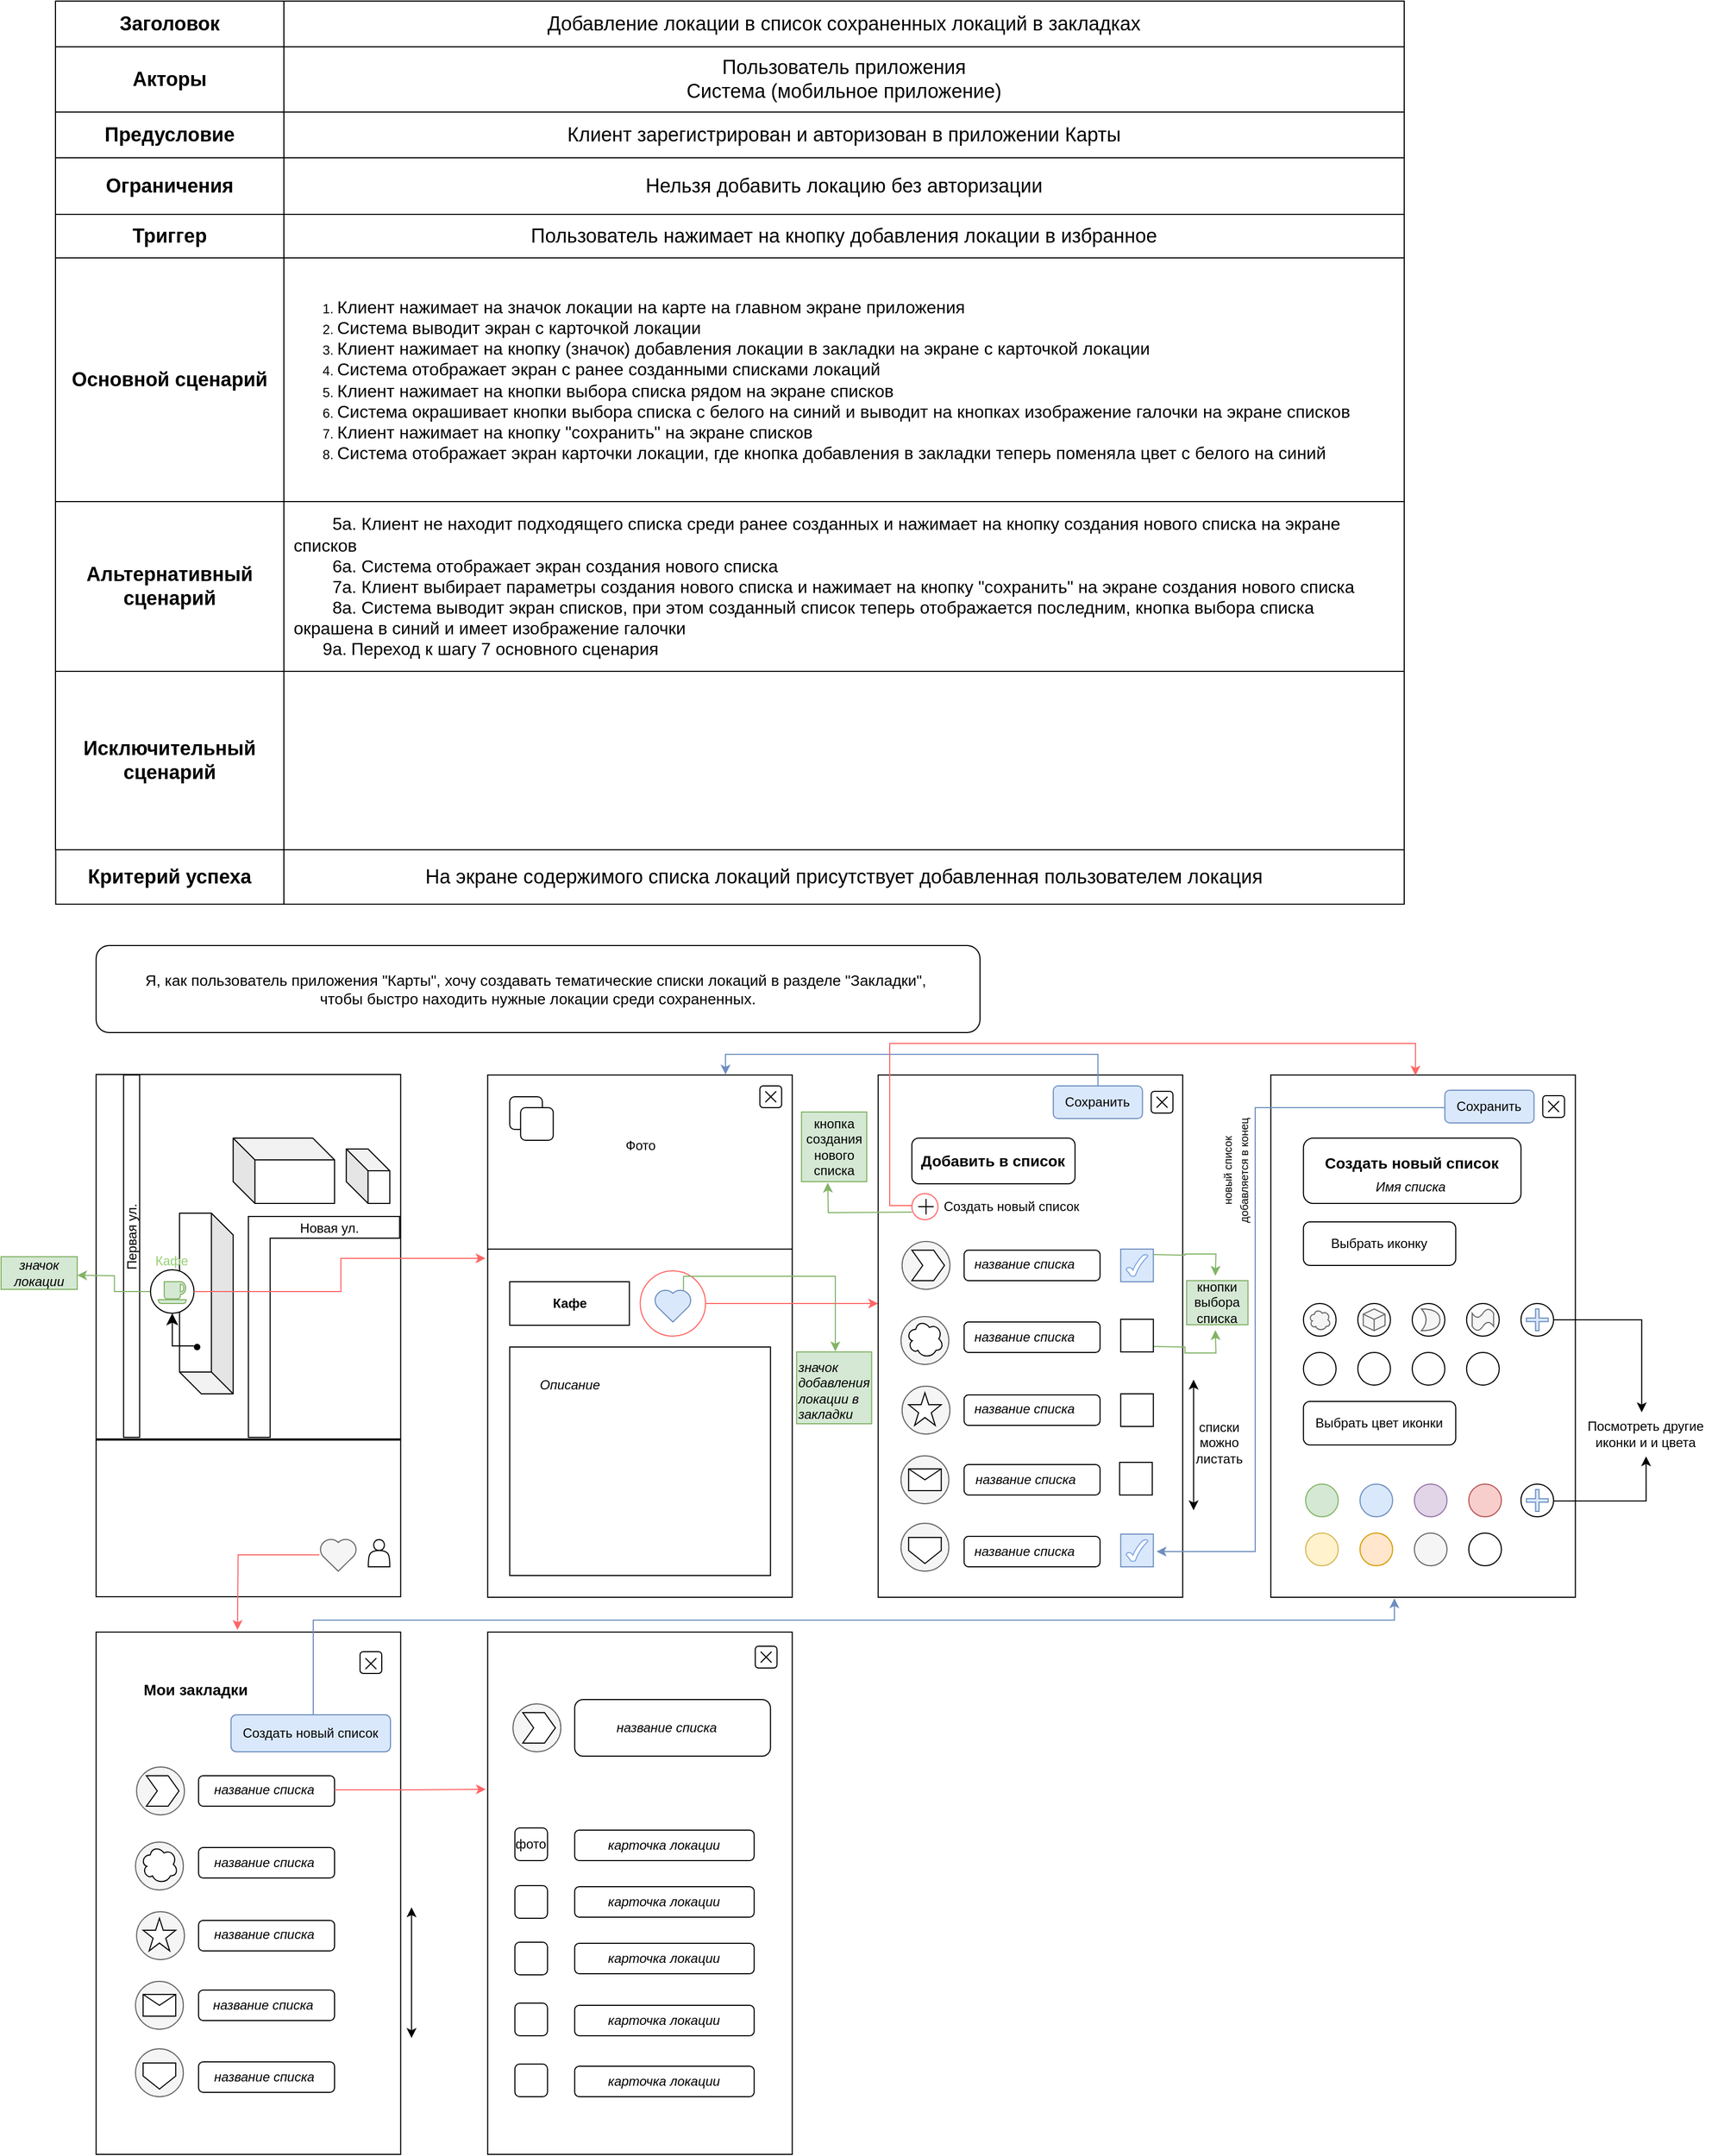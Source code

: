 <mxfile version="24.8.0">
  <diagram id="iSdH8Bf3Pxa846-qju2B" name="Шаблон">
    <mxGraphModel grid="1" page="1" gridSize="10" guides="1" tooltips="1" connect="1" arrows="1" fold="1" pageScale="1" pageWidth="1169" pageHeight="827" math="0" shadow="0">
      <root>
        <mxCell id="0" />
        <mxCell id="1" parent="0" />
        <mxCell id="5DFN9uElky3kn-lGwo1o-1" value="" style="shape=table;startSize=0;container=1;collapsible=0;childLayout=tableLayout;" vertex="1" parent="1">
          <mxGeometry x="40" y="20" width="1240" height="780" as="geometry" />
        </mxCell>
        <mxCell id="5DFN9uElky3kn-lGwo1o-6" value="" style="shape=tableRow;horizontal=0;startSize=0;swimlaneHead=0;swimlaneBody=0;strokeColor=inherit;top=0;left=0;bottom=0;right=0;collapsible=0;dropTarget=0;fillColor=none;points=[[0,0.5],[1,0.5]];portConstraint=eastwest;" vertex="1" parent="5DFN9uElky3kn-lGwo1o-1">
          <mxGeometry width="1240" height="42" as="geometry" />
        </mxCell>
        <mxCell id="5DFN9uElky3kn-lGwo1o-7" value="&lt;font style=&quot;font-size: 18px;&quot;&gt;&lt;b&gt;Заголовок&lt;/b&gt;&lt;/font&gt;" style="shape=partialRectangle;html=1;whiteSpace=wrap;connectable=0;strokeColor=inherit;overflow=hidden;fillColor=none;top=0;left=0;bottom=0;right=0;pointerEvents=1;" vertex="1" parent="5DFN9uElky3kn-lGwo1o-6">
          <mxGeometry width="210" height="42" as="geometry">
            <mxRectangle width="210" height="42" as="alternateBounds" />
          </mxGeometry>
        </mxCell>
        <mxCell id="5DFN9uElky3kn-lGwo1o-9" value="&lt;font style=&quot;font-size: 18px;&quot;&gt;Добавление локации в список сохраненных локаций в закладках&lt;/font&gt;" style="shape=partialRectangle;html=1;whiteSpace=wrap;connectable=0;strokeColor=inherit;overflow=hidden;fillColor=none;top=0;left=0;bottom=0;right=0;pointerEvents=1;spacingLeft=7;spacingRight=7;" vertex="1" parent="5DFN9uElky3kn-lGwo1o-6">
          <mxGeometry x="210" width="1030" height="42" as="geometry">
            <mxRectangle width="1030" height="42" as="alternateBounds" />
          </mxGeometry>
        </mxCell>
        <mxCell id="5DFN9uElky3kn-lGwo1o-10" value="" style="shape=tableRow;horizontal=0;startSize=0;swimlaneHead=0;swimlaneBody=0;strokeColor=inherit;top=0;left=0;bottom=0;right=0;collapsible=0;dropTarget=0;fillColor=none;points=[[0,0.5],[1,0.5]];portConstraint=eastwest;" vertex="1" parent="5DFN9uElky3kn-lGwo1o-1">
          <mxGeometry y="42" width="1240" height="60" as="geometry" />
        </mxCell>
        <mxCell id="5DFN9uElky3kn-lGwo1o-11" value="&lt;b&gt;&lt;font style=&quot;font-size: 18px;&quot;&gt;Акторы&lt;/font&gt;&lt;/b&gt;" style="shape=partialRectangle;html=1;whiteSpace=wrap;connectable=0;strokeColor=inherit;overflow=hidden;fillColor=none;top=0;left=0;bottom=0;right=0;pointerEvents=1;" vertex="1" parent="5DFN9uElky3kn-lGwo1o-10">
          <mxGeometry width="210" height="60" as="geometry">
            <mxRectangle width="210" height="60" as="alternateBounds" />
          </mxGeometry>
        </mxCell>
        <mxCell id="5DFN9uElky3kn-lGwo1o-13" value="&lt;font style=&quot;font-size: 18px;&quot;&gt;Пользователь приложения&lt;/font&gt;&lt;div&gt;&lt;font style=&quot;font-size: 18px;&quot;&gt;Система (мобильное приложение)&lt;/font&gt;&lt;/div&gt;" style="shape=partialRectangle;html=1;whiteSpace=wrap;connectable=0;strokeColor=inherit;overflow=hidden;fillColor=none;top=0;left=0;bottom=0;right=0;pointerEvents=1;spacingLeft=7;spacingRight=7;" vertex="1" parent="5DFN9uElky3kn-lGwo1o-10">
          <mxGeometry x="210" width="1030" height="60" as="geometry">
            <mxRectangle width="1030" height="60" as="alternateBounds" />
          </mxGeometry>
        </mxCell>
        <mxCell id="5DFN9uElky3kn-lGwo1o-14" value="" style="shape=tableRow;horizontal=0;startSize=0;swimlaneHead=0;swimlaneBody=0;strokeColor=inherit;top=0;left=0;bottom=0;right=0;collapsible=0;dropTarget=0;fillColor=none;points=[[0,0.5],[1,0.5]];portConstraint=eastwest;" vertex="1" parent="5DFN9uElky3kn-lGwo1o-1">
          <mxGeometry y="102" width="1240" height="42" as="geometry" />
        </mxCell>
        <mxCell id="5DFN9uElky3kn-lGwo1o-15" value="&lt;b&gt;&lt;font style=&quot;font-size: 18px;&quot;&gt;Предусловие&lt;/font&gt;&lt;/b&gt;" style="shape=partialRectangle;html=1;whiteSpace=wrap;connectable=0;strokeColor=inherit;overflow=hidden;fillColor=none;top=0;left=0;bottom=0;right=0;pointerEvents=1;" vertex="1" parent="5DFN9uElky3kn-lGwo1o-14">
          <mxGeometry width="210" height="42" as="geometry">
            <mxRectangle width="210" height="42" as="alternateBounds" />
          </mxGeometry>
        </mxCell>
        <mxCell id="5DFN9uElky3kn-lGwo1o-17" value="&lt;font style=&quot;font-size: 18px;&quot;&gt;Клиент зарегистрирован и авторизован в приложении Карты&lt;/font&gt;" style="shape=partialRectangle;html=1;whiteSpace=wrap;connectable=0;strokeColor=inherit;overflow=hidden;fillColor=none;top=0;left=0;bottom=0;right=0;pointerEvents=1;spacingLeft=7;spacingRight=7;" vertex="1" parent="5DFN9uElky3kn-lGwo1o-14">
          <mxGeometry x="210" width="1030" height="42" as="geometry">
            <mxRectangle width="1030" height="42" as="alternateBounds" />
          </mxGeometry>
        </mxCell>
        <mxCell id="5DFN9uElky3kn-lGwo1o-18" value="" style="shape=tableRow;horizontal=0;startSize=0;swimlaneHead=0;swimlaneBody=0;strokeColor=inherit;top=0;left=0;bottom=0;right=0;collapsible=0;dropTarget=0;fillColor=none;points=[[0,0.5],[1,0.5]];portConstraint=eastwest;" vertex="1" parent="5DFN9uElky3kn-lGwo1o-1">
          <mxGeometry y="144" width="1240" height="52" as="geometry" />
        </mxCell>
        <mxCell id="5DFN9uElky3kn-lGwo1o-19" value="&lt;b&gt;&lt;font style=&quot;font-size: 18px;&quot;&gt;Ограничения&lt;/font&gt;&lt;/b&gt;" style="shape=partialRectangle;html=1;whiteSpace=wrap;connectable=0;strokeColor=inherit;overflow=hidden;fillColor=none;top=0;left=0;bottom=0;right=0;pointerEvents=1;" vertex="1" parent="5DFN9uElky3kn-lGwo1o-18">
          <mxGeometry width="210" height="52" as="geometry">
            <mxRectangle width="210" height="52" as="alternateBounds" />
          </mxGeometry>
        </mxCell>
        <mxCell id="5DFN9uElky3kn-lGwo1o-21" value="&lt;font style=&quot;font-size: 18px;&quot;&gt;Нельзя добавить локацию без авторизации&lt;/font&gt;" style="shape=partialRectangle;html=1;whiteSpace=wrap;connectable=0;strokeColor=inherit;overflow=hidden;fillColor=none;top=0;left=0;bottom=0;right=0;pointerEvents=1;spacingLeft=7;spacingRight=7;" vertex="1" parent="5DFN9uElky3kn-lGwo1o-18">
          <mxGeometry x="210" width="1030" height="52" as="geometry">
            <mxRectangle width="1030" height="52" as="alternateBounds" />
          </mxGeometry>
        </mxCell>
        <mxCell id="5DFN9uElky3kn-lGwo1o-22" value="" style="shape=tableRow;horizontal=0;startSize=0;swimlaneHead=0;swimlaneBody=0;strokeColor=inherit;top=0;left=0;bottom=0;right=0;collapsible=0;dropTarget=0;fillColor=none;points=[[0,0.5],[1,0.5]];portConstraint=eastwest;" vertex="1" parent="5DFN9uElky3kn-lGwo1o-1">
          <mxGeometry y="196" width="1240" height="40" as="geometry" />
        </mxCell>
        <mxCell id="5DFN9uElky3kn-lGwo1o-23" value="&lt;b&gt;&lt;font style=&quot;font-size: 18px;&quot;&gt;Триггер&lt;/font&gt;&lt;/b&gt;" style="shape=partialRectangle;html=1;whiteSpace=wrap;connectable=0;strokeColor=inherit;overflow=hidden;fillColor=none;top=0;left=0;bottom=0;right=0;pointerEvents=1;" vertex="1" parent="5DFN9uElky3kn-lGwo1o-22">
          <mxGeometry width="210" height="40" as="geometry">
            <mxRectangle width="210" height="40" as="alternateBounds" />
          </mxGeometry>
        </mxCell>
        <mxCell id="5DFN9uElky3kn-lGwo1o-25" value="&lt;font style=&quot;font-size: 18px;&quot;&gt;Пользователь нажимает на кнопку добавления локации в избранное&lt;/font&gt;" style="shape=partialRectangle;html=1;whiteSpace=wrap;connectable=0;strokeColor=inherit;overflow=hidden;fillColor=none;top=0;left=0;bottom=0;right=0;pointerEvents=1;spacingLeft=7;spacingRight=7;" vertex="1" parent="5DFN9uElky3kn-lGwo1o-22">
          <mxGeometry x="210" width="1030" height="40" as="geometry">
            <mxRectangle width="1030" height="40" as="alternateBounds" />
          </mxGeometry>
        </mxCell>
        <mxCell id="5DFN9uElky3kn-lGwo1o-26" value="" style="shape=tableRow;horizontal=0;startSize=0;swimlaneHead=0;swimlaneBody=0;strokeColor=inherit;top=0;left=0;bottom=0;right=0;collapsible=0;dropTarget=0;fillColor=none;points=[[0,0.5],[1,0.5]];portConstraint=eastwest;" vertex="1" parent="5DFN9uElky3kn-lGwo1o-1">
          <mxGeometry y="236" width="1240" height="224" as="geometry" />
        </mxCell>
        <mxCell id="5DFN9uElky3kn-lGwo1o-27" value="&lt;b&gt;&lt;font style=&quot;font-size: 18px;&quot;&gt;Основной сценарий&lt;/font&gt;&lt;/b&gt;" style="shape=partialRectangle;html=1;whiteSpace=wrap;connectable=0;strokeColor=inherit;overflow=hidden;fillColor=none;top=0;left=0;bottom=0;right=0;pointerEvents=1;" vertex="1" parent="5DFN9uElky3kn-lGwo1o-26">
          <mxGeometry width="210" height="224" as="geometry">
            <mxRectangle width="210" height="224" as="alternateBounds" />
          </mxGeometry>
        </mxCell>
        <mxCell id="5DFN9uElky3kn-lGwo1o-29" value="&lt;ol&gt;&lt;li&gt;&lt;span style=&quot;background-color: initial; font-size: medium;&quot;&gt;Клиент нажимает на значок локации на карте на главном экране приложения&lt;/span&gt;&lt;/li&gt;&lt;li&gt;&lt;span style=&quot;background-color: initial; font-size: medium;&quot;&gt;Система выводит экран с карточкой локации&lt;/span&gt;&lt;/li&gt;&lt;li&gt;&lt;font style=&quot;background-color: initial;&quot; size=&quot;3&quot;&gt;Клиент нажимает на кнопку (значок) добавления локации в закладки на&amp;nbsp;&lt;/font&gt;&lt;span style=&quot;background-color: initial; font-size: medium;&quot;&gt;экране с карточкой локации&lt;/span&gt;&lt;/li&gt;&lt;li&gt;&lt;span style=&quot;background-color: initial; font-size: medium;&quot;&gt;Система отображает экран с ранее созданными списками локаций&lt;/span&gt;&lt;/li&gt;&lt;li&gt;&lt;span style=&quot;background-color: initial; font-size: medium;&quot;&gt;Клиент нажимает на кнопки выбора списка рядом на экране списков&lt;/span&gt;&lt;/li&gt;&lt;li&gt;&lt;font style=&quot;background-color: initial;&quot; size=&quot;3&quot;&gt;Система окрашивает кнопки выбора списка с белого на синий и выводит на кнопках изображение галочки&amp;nbsp;&lt;/font&gt;&lt;span style=&quot;background-color: initial; font-size: medium;&quot;&gt;на экране списков&lt;/span&gt;&lt;/li&gt;&lt;li&gt;&lt;font style=&quot;background-color: initial;&quot; size=&quot;3&quot;&gt;Клиент нажимает на кнопку &quot;сохранить&quot;&amp;nbsp;&lt;/font&gt;&lt;span style=&quot;background-color: initial; font-size: medium;&quot;&gt;на экране списков&lt;/span&gt;&lt;/li&gt;&lt;li&gt;&lt;span style=&quot;background-color: initial; font-size: medium;&quot;&gt;Система отображает экран карточки локации, где кнопка добавления в закладки теперь поменяла цвет с белого на синий&lt;/span&gt;&lt;/li&gt;&lt;/ol&gt;" style="shape=partialRectangle;html=1;whiteSpace=wrap;connectable=0;strokeColor=inherit;overflow=hidden;fillColor=none;top=0;left=0;bottom=0;right=0;pointerEvents=1;spacingLeft=7;spacingRight=7;align=left;" vertex="1" parent="5DFN9uElky3kn-lGwo1o-26">
          <mxGeometry x="210" width="1030" height="224" as="geometry">
            <mxRectangle width="1030" height="224" as="alternateBounds" />
          </mxGeometry>
        </mxCell>
        <mxCell id="5DFN9uElky3kn-lGwo1o-30" value="" style="shape=tableRow;horizontal=0;startSize=0;swimlaneHead=0;swimlaneBody=0;strokeColor=inherit;top=0;left=0;bottom=0;right=0;collapsible=0;dropTarget=0;fillColor=none;points=[[0,0.5],[1,0.5]];portConstraint=eastwest;" vertex="1" parent="5DFN9uElky3kn-lGwo1o-1">
          <mxGeometry y="460" width="1240" height="156" as="geometry" />
        </mxCell>
        <mxCell id="5DFN9uElky3kn-lGwo1o-31" value="&lt;b&gt;&lt;font style=&quot;font-size: 18px;&quot;&gt;Альтернативный сценарий&lt;/font&gt;&lt;/b&gt;" style="shape=partialRectangle;html=1;whiteSpace=wrap;connectable=0;strokeColor=inherit;overflow=hidden;fillColor=none;top=0;left=0;bottom=0;right=0;pointerEvents=1;" vertex="1" parent="5DFN9uElky3kn-lGwo1o-30">
          <mxGeometry width="210" height="156" as="geometry">
            <mxRectangle width="210" height="156" as="alternateBounds" />
          </mxGeometry>
        </mxCell>
        <mxCell id="5DFN9uElky3kn-lGwo1o-33" value="&lt;font style=&quot;font-size: 16px;&quot;&gt;&lt;span style=&quot;background-color: initial;&quot;&gt;&lt;span style=&quot;white-space: pre;&quot;&gt;&#x9;&lt;/span&gt;5а. Клиент не находит подходящего списка среди ранее созданных и нажимает на кнопку создания нового списка&amp;nbsp;&lt;/span&gt;&lt;span style=&quot;font-size: medium;&quot;&gt;на экране списков&lt;/span&gt;&lt;br&gt;&lt;span style=&quot;background-color: initial;&quot;&gt;&lt;span style=&quot;white-space: pre;&quot;&gt;&#x9;&lt;/span&gt;6а. Система отображает экран создания нового списка&lt;/span&gt;&lt;br&gt;&lt;span style=&quot;background-color: initial;&quot;&gt;&lt;span style=&quot;white-space: pre;&quot;&gt;&#x9;&lt;/span&gt;7а. Клиент выбирает параметры создания нового списка и нажимает на кнопку &quot;сохранить&quot; на&amp;nbsp;&lt;/span&gt;экране создания нового списка&lt;br&gt;&lt;span style=&quot;white-space: pre;&quot;&gt;&#x9;&lt;/span&gt;8а. Система выводит экран списков, при этом созданный список теперь отображается последним, кнопка выбора списка окрашена в синий и имеет изображение галочки&lt;/font&gt;&lt;div&gt;&lt;span style=&quot;background-color: initial; white-space: pre;&quot;&gt;&#x9;&lt;/span&gt;&lt;span style=&quot;background-color: initial;&quot;&gt;&lt;font style=&quot;font-size: 16px;&quot;&gt;9а.&lt;/font&gt;&lt;font style=&quot;font-size: 14px;&quot;&gt;&amp;nbsp;&lt;/font&gt;&lt;/span&gt;&lt;span style=&quot;font-size: 16px;&quot;&gt;Переход к шагу 7 основного сценария&lt;/span&gt;&lt;/div&gt;" style="shape=partialRectangle;html=1;whiteSpace=wrap;connectable=0;strokeColor=inherit;overflow=hidden;fillColor=none;top=0;left=0;bottom=0;right=0;pointerEvents=1;align=left;spacingLeft=7;spacingRight=7;" vertex="1" parent="5DFN9uElky3kn-lGwo1o-30">
          <mxGeometry x="210" width="1030" height="156" as="geometry">
            <mxRectangle width="1030" height="156" as="alternateBounds" />
          </mxGeometry>
        </mxCell>
        <mxCell id="5DFN9uElky3kn-lGwo1o-34" value="" style="shape=tableRow;horizontal=0;startSize=0;swimlaneHead=0;swimlaneBody=0;strokeColor=inherit;top=0;left=0;bottom=0;right=0;collapsible=0;dropTarget=0;fillColor=none;points=[[0,0.5],[1,0.5]];portConstraint=eastwest;" vertex="1" parent="5DFN9uElky3kn-lGwo1o-1">
          <mxGeometry y="616" width="1240" height="164" as="geometry" />
        </mxCell>
        <mxCell id="5DFN9uElky3kn-lGwo1o-35" value="&lt;b&gt;&lt;font style=&quot;font-size: 18px;&quot;&gt;Исключительный сценарий&lt;/font&gt;&lt;/b&gt;" style="shape=partialRectangle;html=1;whiteSpace=wrap;connectable=0;strokeColor=inherit;overflow=hidden;fillColor=none;top=0;left=0;bottom=0;right=0;pointerEvents=1;" vertex="1" parent="5DFN9uElky3kn-lGwo1o-34">
          <mxGeometry width="210" height="164" as="geometry">
            <mxRectangle width="210" height="164" as="alternateBounds" />
          </mxGeometry>
        </mxCell>
        <mxCell id="5DFN9uElky3kn-lGwo1o-37" value="&lt;div style=&quot;text-align: left;&quot;&gt;&lt;br&gt;&lt;/div&gt;" style="shape=partialRectangle;html=1;whiteSpace=wrap;connectable=0;strokeColor=inherit;overflow=hidden;fillColor=none;top=0;left=0;bottom=0;right=0;pointerEvents=1;spacingLeft=7;spacingRight=7;" vertex="1" parent="5DFN9uElky3kn-lGwo1o-34">
          <mxGeometry x="210" width="1030" height="164" as="geometry">
            <mxRectangle width="1030" height="164" as="alternateBounds" />
          </mxGeometry>
        </mxCell>
        <mxCell id="2k_K_VrHBVZdzsdWhPLJ-13" value="&lt;b style=&quot;background-color: initial;&quot;&gt;&lt;font style=&quot;font-size: 18px;&quot;&gt;Критерий успеха&lt;/font&gt;&lt;/b&gt;" style="rounded=0;whiteSpace=wrap;html=1;" vertex="1" parent="1">
          <mxGeometry x="40.22" y="800" width="209.78" height="50" as="geometry" />
        </mxCell>
        <mxCell id="2k_K_VrHBVZdzsdWhPLJ-14" value="&lt;font style=&quot;font-size: 18px;&quot;&gt;На экране содержимого списка локаций присутствует добавленная пользователем локация&lt;/font&gt;" style="rounded=0;whiteSpace=wrap;html=1;" vertex="1" parent="1">
          <mxGeometry x="250" y="800" width="1030" height="50" as="geometry" />
        </mxCell>
        <mxCell id="2k_K_VrHBVZdzsdWhPLJ-17" value="" style="rounded=0;whiteSpace=wrap;html=1;fillOpacity=100;" vertex="1" parent="1">
          <mxGeometry x="437.36" y="1007" width="280" height="480" as="geometry" />
        </mxCell>
        <mxCell id="2k_K_VrHBVZdzsdWhPLJ-18" style="edgeStyle=orthogonalEdgeStyle;rounded=0;orthogonalLoop=1;jettySize=auto;html=1;exitX=1;exitY=0.5;exitDx=0;exitDy=0;strokeColor=#FF6666;fillColor=#a20025;fillOpacity=100;" edge="1" parent="1" source="2k_K_VrHBVZdzsdWhPLJ-19" target="2k_K_VrHBVZdzsdWhPLJ-27">
          <mxGeometry relative="1" as="geometry">
            <Array as="points">
              <mxPoint x="757.36" y="1217" />
              <mxPoint x="757.36" y="1217" />
            </Array>
          </mxGeometry>
        </mxCell>
        <mxCell id="2k_K_VrHBVZdzsdWhPLJ-19" value="" style="ellipse;whiteSpace=wrap;html=1;aspect=fixed;fillColor=none;strokeColor=#FF6666;fillOpacity=100;" vertex="1" parent="1">
          <mxGeometry x="577.64" y="1187" width="60" height="60" as="geometry" />
        </mxCell>
        <mxCell id="2k_K_VrHBVZdzsdWhPLJ-20" value="" style="endArrow=none;html=1;rounded=0;entryX=1.001;entryY=0.573;entryDx=0;entryDy=0;entryPerimeter=0;exitX=0;exitY=0.573;exitDx=0;exitDy=0;exitPerimeter=0;fillOpacity=100;" edge="1" parent="1">
          <mxGeometry width="50" height="50" relative="1" as="geometry">
            <mxPoint x="437.36" y="1167" as="sourcePoint" />
            <mxPoint x="717.64" y="1167" as="targetPoint" />
          </mxGeometry>
        </mxCell>
        <mxCell id="2k_K_VrHBVZdzsdWhPLJ-21" value="Фото" style="text;html=1;align=center;verticalAlign=middle;whiteSpace=wrap;rounded=0;fillOpacity=100;" vertex="1" parent="1">
          <mxGeometry x="547.64" y="1057" width="60" height="30" as="geometry" />
        </mxCell>
        <mxCell id="2k_K_VrHBVZdzsdWhPLJ-22" value="" style="rounded=1;whiteSpace=wrap;html=1;fillOpacity=100;" vertex="1" parent="1">
          <mxGeometry x="687.64" y="1017" width="20" height="20" as="geometry" />
        </mxCell>
        <mxCell id="2k_K_VrHBVZdzsdWhPLJ-23" value="" style="shape=umlDestroy;whiteSpace=wrap;html=1;strokeWidth=1;targetShapes=umlLifeline;fillOpacity=100;" vertex="1" parent="1">
          <mxGeometry x="692.64" y="1022" width="10" height="10" as="geometry" />
        </mxCell>
        <mxCell id="2k_K_VrHBVZdzsdWhPLJ-24" value="&lt;b&gt;Кафе&lt;/b&gt;" style="rounded=0;whiteSpace=wrap;html=1;fillOpacity=100;" vertex="1" parent="1">
          <mxGeometry x="457.64" y="1197" width="110" height="40" as="geometry" />
        </mxCell>
        <mxCell id="2k_K_VrHBVZdzsdWhPLJ-25" value="" style="rounded=1;whiteSpace=wrap;html=1;fillOpacity=100;" vertex="1" parent="1">
          <mxGeometry x="457.64" y="1027" width="30" height="30" as="geometry" />
        </mxCell>
        <mxCell id="2k_K_VrHBVZdzsdWhPLJ-26" value="" style="rounded=1;whiteSpace=wrap;html=1;fillOpacity=100;" vertex="1" parent="1">
          <mxGeometry x="467.64" y="1037" width="30" height="30" as="geometry" />
        </mxCell>
        <mxCell id="2k_K_VrHBVZdzsdWhPLJ-27" value="" style="rounded=0;whiteSpace=wrap;html=1;fillOpacity=100;" vertex="1" parent="1">
          <mxGeometry x="796.36" y="1007" width="280" height="480" as="geometry" />
        </mxCell>
        <mxCell id="2k_K_VrHBVZdzsdWhPLJ-28" value="&lt;b&gt;&lt;font style=&quot;font-size: 14px;&quot;&gt;Добавить в список&lt;/font&gt;&lt;/b&gt;" style="rounded=1;whiteSpace=wrap;html=1;fillOpacity=100;" vertex="1" parent="1">
          <mxGeometry x="827.36" y="1065" width="150" height="42" as="geometry" />
        </mxCell>
        <mxCell id="2k_K_VrHBVZdzsdWhPLJ-29" value="" style="rounded=0;whiteSpace=wrap;html=1;fillOpacity=100;" vertex="1" parent="1">
          <mxGeometry x="457.64" y="1257" width="239.72" height="210" as="geometry" />
        </mxCell>
        <mxCell id="2k_K_VrHBVZdzsdWhPLJ-30" value="&lt;i&gt;Описание&lt;/i&gt;" style="text;html=1;align=center;verticalAlign=middle;whiteSpace=wrap;rounded=0;fillOpacity=100;" vertex="1" parent="1">
          <mxGeometry x="462.64" y="1277" width="100" height="30" as="geometry" />
        </mxCell>
        <mxCell id="2k_K_VrHBVZdzsdWhPLJ-31" value="" style="rounded=1;whiteSpace=wrap;html=1;fillOpacity=100;" vertex="1" parent="1">
          <mxGeometry x="875.36" y="1168" width="125" height="28" as="geometry" />
        </mxCell>
        <mxCell id="2k_K_VrHBVZdzsdWhPLJ-32" value="&lt;i&gt;название списка&lt;/i&gt;" style="text;html=1;align=center;verticalAlign=middle;whiteSpace=wrap;rounded=0;fillOpacity=100;" vertex="1" parent="1">
          <mxGeometry x="866.36" y="1166" width="130" height="30" as="geometry" />
        </mxCell>
        <mxCell id="2k_K_VrHBVZdzsdWhPLJ-33" value="" style="rounded=1;whiteSpace=wrap;html=1;fillOpacity=100;" vertex="1" parent="1">
          <mxGeometry x="875.36" y="1234" width="125" height="28" as="geometry" />
        </mxCell>
        <mxCell id="2k_K_VrHBVZdzsdWhPLJ-34" value="" style="rounded=1;whiteSpace=wrap;html=1;fillOpacity=100;" vertex="1" parent="1">
          <mxGeometry x="875.36" y="1301" width="125" height="28" as="geometry" />
        </mxCell>
        <mxCell id="2k_K_VrHBVZdzsdWhPLJ-35" value="" style="rounded=1;whiteSpace=wrap;html=1;fillOpacity=100;" vertex="1" parent="1">
          <mxGeometry x="875.36" y="1365" width="125" height="28" as="geometry" />
        </mxCell>
        <mxCell id="2k_K_VrHBVZdzsdWhPLJ-36" value="" style="rounded=1;whiteSpace=wrap;html=1;fillOpacity=100;" vertex="1" parent="1">
          <mxGeometry x="875.36" y="1431" width="125" height="28" as="geometry" />
        </mxCell>
        <mxCell id="2k_K_VrHBVZdzsdWhPLJ-37" value="&lt;i&gt;название списка&lt;/i&gt;" style="text;html=1;align=center;verticalAlign=middle;whiteSpace=wrap;rounded=0;fillOpacity=100;" vertex="1" parent="1">
          <mxGeometry x="866.36" y="1430" width="130" height="30" as="geometry" />
        </mxCell>
        <mxCell id="2k_K_VrHBVZdzsdWhPLJ-38" value="&lt;i&gt;название списка&lt;/i&gt;" style="text;html=1;align=center;verticalAlign=middle;whiteSpace=wrap;rounded=0;fillOpacity=100;" vertex="1" parent="1">
          <mxGeometry x="874" y="1364" width="116.36" height="30" as="geometry" />
        </mxCell>
        <mxCell id="2k_K_VrHBVZdzsdWhPLJ-39" value="&lt;i&gt;название списка&lt;/i&gt;" style="text;html=1;align=center;verticalAlign=middle;whiteSpace=wrap;rounded=0;fillOpacity=100;" vertex="1" parent="1">
          <mxGeometry x="866.36" y="1299" width="130" height="30" as="geometry" />
        </mxCell>
        <mxCell id="2k_K_VrHBVZdzsdWhPLJ-40" value="&lt;i&gt;название списка&lt;/i&gt;" style="text;html=1;align=center;verticalAlign=middle;whiteSpace=wrap;rounded=0;fillOpacity=100;" vertex="1" parent="1">
          <mxGeometry x="866.36" y="1233" width="130" height="30" as="geometry" />
        </mxCell>
        <mxCell id="2k_K_VrHBVZdzsdWhPLJ-41" value="" style="rounded=0;whiteSpace=wrap;html=1;fillOpacity=100;" vertex="1" parent="1">
          <mxGeometry x="1157.36" y="1007" width="280" height="480" as="geometry" />
        </mxCell>
        <mxCell id="2k_K_VrHBVZdzsdWhPLJ-42" value="&lt;b&gt;&lt;font style=&quot;font-size: 14px;&quot;&gt;Создать новый список&lt;/font&gt;&lt;/b&gt;&lt;div&gt;&lt;br&gt;&lt;/div&gt;" style="rounded=1;whiteSpace=wrap;html=1;fillOpacity=100;" vertex="1" parent="1">
          <mxGeometry x="1187.36" y="1065" width="200" height="60" as="geometry" />
        </mxCell>
        <mxCell id="2k_K_VrHBVZdzsdWhPLJ-43" value="Выбрать иконку" style="rounded=1;whiteSpace=wrap;html=1;fillOpacity=100;" vertex="1" parent="1">
          <mxGeometry x="1187.36" y="1142" width="140" height="40" as="geometry" />
        </mxCell>
        <mxCell id="2k_K_VrHBVZdzsdWhPLJ-44" value="Выбрать цвет иконки" style="rounded=1;whiteSpace=wrap;html=1;fillOpacity=100;" vertex="1" parent="1">
          <mxGeometry x="1187.36" y="1307" width="140" height="40" as="geometry" />
        </mxCell>
        <mxCell id="2k_K_VrHBVZdzsdWhPLJ-45" value="" style="ellipse;whiteSpace=wrap;html=1;aspect=fixed;fillOpacity=100;" vertex="1" parent="1">
          <mxGeometry x="1187.36" y="1217" width="30" height="30" as="geometry" />
        </mxCell>
        <mxCell id="2k_K_VrHBVZdzsdWhPLJ-46" value="" style="ellipse;whiteSpace=wrap;html=1;aspect=fixed;fillOpacity=100;" vertex="1" parent="1">
          <mxGeometry x="1337.36" y="1217" width="30" height="30" as="geometry" />
        </mxCell>
        <mxCell id="2k_K_VrHBVZdzsdWhPLJ-47" value="" style="ellipse;whiteSpace=wrap;html=1;aspect=fixed;fillOpacity=100;" vertex="1" parent="1">
          <mxGeometry x="1187.36" y="1262" width="30" height="30" as="geometry" />
        </mxCell>
        <mxCell id="2k_K_VrHBVZdzsdWhPLJ-48" value="" style="ellipse;whiteSpace=wrap;html=1;aspect=fixed;fillOpacity=100;" vertex="1" parent="1">
          <mxGeometry x="1337.36" y="1262" width="30" height="30" as="geometry" />
        </mxCell>
        <mxCell id="2k_K_VrHBVZdzsdWhPLJ-49" value="" style="ellipse;whiteSpace=wrap;html=1;aspect=fixed;fillOpacity=100;" vertex="1" parent="1">
          <mxGeometry x="1237.36" y="1262" width="30" height="30" as="geometry" />
        </mxCell>
        <mxCell id="2k_K_VrHBVZdzsdWhPLJ-50" value="" style="ellipse;whiteSpace=wrap;html=1;aspect=fixed;fillOpacity=100;" vertex="1" parent="1">
          <mxGeometry x="1287.36" y="1262" width="30" height="30" as="geometry" />
        </mxCell>
        <mxCell id="2k_K_VrHBVZdzsdWhPLJ-51" value="" style="ellipse;whiteSpace=wrap;html=1;aspect=fixed;fillOpacity=100;" vertex="1" parent="1">
          <mxGeometry x="1287.36" y="1217" width="30" height="30" as="geometry" />
        </mxCell>
        <mxCell id="2k_K_VrHBVZdzsdWhPLJ-52" value="" style="ellipse;whiteSpace=wrap;html=1;aspect=fixed;fillOpacity=100;" vertex="1" parent="1">
          <mxGeometry x="1237.36" y="1217" width="30" height="30" as="geometry" />
        </mxCell>
        <mxCell id="2k_K_VrHBVZdzsdWhPLJ-53" value="" style="ellipse;whiteSpace=wrap;html=1;aspect=fixed;fillColor=#d5e8d4;strokeColor=#82b366;fillOpacity=100;" vertex="1" parent="1">
          <mxGeometry x="1189.36" y="1383" width="30" height="30" as="geometry" />
        </mxCell>
        <mxCell id="2k_K_VrHBVZdzsdWhPLJ-54" value="" style="ellipse;whiteSpace=wrap;html=1;aspect=fixed;fillColor=#f8cecc;strokeColor=#b85450;fillOpacity=100;" vertex="1" parent="1">
          <mxGeometry x="1339.36" y="1383" width="30" height="30" as="geometry" />
        </mxCell>
        <mxCell id="2k_K_VrHBVZdzsdWhPLJ-55" value="" style="ellipse;whiteSpace=wrap;html=1;aspect=fixed;fillColor=#fff2cc;strokeColor=#d6b656;fillOpacity=100;" vertex="1" parent="1">
          <mxGeometry x="1189.36" y="1428" width="30" height="30" as="geometry" />
        </mxCell>
        <mxCell id="2k_K_VrHBVZdzsdWhPLJ-56" value="" style="ellipse;whiteSpace=wrap;html=1;aspect=fixed;fillOpacity=100;" vertex="1" parent="1">
          <mxGeometry x="1339.36" y="1428" width="30" height="30" as="geometry" />
        </mxCell>
        <mxCell id="2k_K_VrHBVZdzsdWhPLJ-57" value="" style="ellipse;whiteSpace=wrap;html=1;aspect=fixed;fillColor=#ffe6cc;strokeColor=#d79b00;fillOpacity=100;" vertex="1" parent="1">
          <mxGeometry x="1239.36" y="1428" width="30" height="30" as="geometry" />
        </mxCell>
        <mxCell id="2k_K_VrHBVZdzsdWhPLJ-58" value="" style="ellipse;whiteSpace=wrap;html=1;aspect=fixed;fillColor=#f5f5f5;fontColor=#333333;strokeColor=#666666;fillOpacity=100;" vertex="1" parent="1">
          <mxGeometry x="1289.36" y="1428" width="30" height="30" as="geometry" />
        </mxCell>
        <mxCell id="2k_K_VrHBVZdzsdWhPLJ-59" value="" style="ellipse;whiteSpace=wrap;html=1;aspect=fixed;fillColor=#e1d5e7;strokeColor=#9673a6;fillOpacity=100;" vertex="1" parent="1">
          <mxGeometry x="1289.36" y="1383" width="30" height="30" as="geometry" />
        </mxCell>
        <mxCell id="2k_K_VrHBVZdzsdWhPLJ-60" value="" style="ellipse;whiteSpace=wrap;html=1;aspect=fixed;fillColor=#dae8fc;strokeColor=#6c8ebf;fillOpacity=100;" vertex="1" parent="1">
          <mxGeometry x="1239.36" y="1383" width="30" height="30" as="geometry" />
        </mxCell>
        <mxCell id="2k_K_VrHBVZdzsdWhPLJ-61" style="edgeStyle=orthogonalEdgeStyle;rounded=0;orthogonalLoop=1;jettySize=auto;html=1;entryX=0.781;entryY=-0.001;entryDx=0;entryDy=0;entryPerimeter=0;fillColor=#dae8fc;strokeColor=#6c8ebf;fillOpacity=100;" edge="1" parent="1" source="2k_K_VrHBVZdzsdWhPLJ-62" target="2k_K_VrHBVZdzsdWhPLJ-17">
          <mxGeometry relative="1" as="geometry">
            <mxPoint x="750" y="998" as="targetPoint" />
            <Array as="points">
              <mxPoint x="998" y="988" />
              <mxPoint x="656" y="988" />
            </Array>
          </mxGeometry>
        </mxCell>
        <mxCell id="2k_K_VrHBVZdzsdWhPLJ-62" value="Сохранить" style="rounded=1;whiteSpace=wrap;html=1;fillColor=#dae8fc;strokeColor=#6c8ebf;fillOpacity=100;" vertex="1" parent="1">
          <mxGeometry x="957.36" y="1017" width="82" height="30" as="geometry" />
        </mxCell>
        <mxCell id="2k_K_VrHBVZdzsdWhPLJ-63" value="" style="rounded=1;whiteSpace=wrap;html=1;fillOpacity=100;" vertex="1" parent="1">
          <mxGeometry x="1047.36" y="1022" width="20" height="20" as="geometry" />
        </mxCell>
        <mxCell id="2k_K_VrHBVZdzsdWhPLJ-64" value="" style="shape=umlDestroy;whiteSpace=wrap;html=1;strokeWidth=1;targetShapes=umlLifeline;fillOpacity=100;" vertex="1" parent="1">
          <mxGeometry x="1052.36" y="1027" width="10" height="10" as="geometry" />
        </mxCell>
        <mxCell id="2k_K_VrHBVZdzsdWhPLJ-65" value="" style="rounded=1;whiteSpace=wrap;html=1;fillOpacity=100;" vertex="1" parent="1">
          <mxGeometry x="1407.36" y="1026" width="20" height="20" as="geometry" />
        </mxCell>
        <mxCell id="2k_K_VrHBVZdzsdWhPLJ-66" value="" style="shape=umlDestroy;whiteSpace=wrap;html=1;strokeWidth=1;targetShapes=umlLifeline;fillOpacity=100;" vertex="1" parent="1">
          <mxGeometry x="1412.36" y="1031" width="10" height="10" as="geometry" />
        </mxCell>
        <mxCell id="2k_K_VrHBVZdzsdWhPLJ-67" style="edgeStyle=orthogonalEdgeStyle;rounded=0;orthogonalLoop=1;jettySize=auto;html=1;fillOpacity=100;" edge="1" parent="1" source="2k_K_VrHBVZdzsdWhPLJ-68">
          <mxGeometry relative="1" as="geometry">
            <mxPoint x="1497.36" y="1317" as="targetPoint" />
            <Array as="points">
              <mxPoint x="1498.36" y="1232" />
              <mxPoint x="1498.36" y="1317" />
            </Array>
          </mxGeometry>
        </mxCell>
        <mxCell id="2k_K_VrHBVZdzsdWhPLJ-68" value="" style="ellipse;whiteSpace=wrap;html=1;aspect=fixed;fillOpacity=100;" vertex="1" parent="1">
          <mxGeometry x="1387.36" y="1217" width="30" height="30" as="geometry" />
        </mxCell>
        <mxCell id="2k_K_VrHBVZdzsdWhPLJ-69" value="" style="ellipse;whiteSpace=wrap;html=1;aspect=fixed;fillOpacity=100;" vertex="1" parent="1">
          <mxGeometry x="1387.36" y="1383" width="30" height="30" as="geometry" />
        </mxCell>
        <mxCell id="2k_K_VrHBVZdzsdWhPLJ-70" value="" style="shape=cross;whiteSpace=wrap;html=1;size=0.16;fillColor=#dae8fc;strokeColor=#6c8ebf;fillOpacity=100;" vertex="1" parent="1">
          <mxGeometry x="1392.36" y="1222" width="20" height="20" as="geometry" />
        </mxCell>
        <mxCell id="2k_K_VrHBVZdzsdWhPLJ-71" style="edgeStyle=orthogonalEdgeStyle;rounded=0;orthogonalLoop=1;jettySize=auto;html=1;fillOpacity=100;" edge="1" parent="1">
          <mxGeometry relative="1" as="geometry">
            <mxPoint x="1502.36" y="1357.47" as="targetPoint" />
            <mxPoint x="1417.36" y="1398.529" as="sourcePoint" />
            <Array as="points">
              <mxPoint x="1502.36" y="1399" />
            </Array>
          </mxGeometry>
        </mxCell>
        <mxCell id="2k_K_VrHBVZdzsdWhPLJ-72" value="" style="shape=cross;whiteSpace=wrap;html=1;size=0.16;fillColor=#dae8fc;strokeColor=#6c8ebf;fillOpacity=100;" vertex="1" parent="1">
          <mxGeometry x="1392.36" y="1388" width="20" height="20" as="geometry" />
        </mxCell>
        <mxCell id="2k_K_VrHBVZdzsdWhPLJ-73" value="" style="rounded=0;whiteSpace=wrap;html=1;fillOpacity=100;" vertex="1" parent="1">
          <mxGeometry x="77.36" y="1519" width="280" height="480" as="geometry" />
        </mxCell>
        <mxCell id="2k_K_VrHBVZdzsdWhPLJ-74" value="Создать новый список" style="text;html=1;align=center;verticalAlign=middle;whiteSpace=wrap;rounded=0;fillOpacity=100;" vertex="1" parent="1">
          <mxGeometry x="854.36" y="1113" width="130" height="30" as="geometry" />
        </mxCell>
        <mxCell id="2k_K_VrHBVZdzsdWhPLJ-75" style="edgeStyle=orthogonalEdgeStyle;rounded=0;orthogonalLoop=1;jettySize=auto;html=1;entryX=0.475;entryY=0.001;entryDx=0;entryDy=0;entryPerimeter=0;fillColor=#a20025;strokeColor=#FF6666;exitX=0;exitY=0.5;exitDx=0;exitDy=0;fillOpacity=100;" edge="1" parent="1" source="2k_K_VrHBVZdzsdWhPLJ-86" target="2k_K_VrHBVZdzsdWhPLJ-41">
          <mxGeometry relative="1" as="geometry">
            <Array as="points">
              <mxPoint x="840" y="1128" />
              <mxPoint x="840" y="1127" />
              <mxPoint x="807" y="1127" />
              <mxPoint x="807" y="978" />
              <mxPoint x="1290" y="978" />
            </Array>
            <mxPoint x="840.36" y="1107" as="sourcePoint" />
          </mxGeometry>
        </mxCell>
        <mxCell id="2k_K_VrHBVZdzsdWhPLJ-76" value="" style="whiteSpace=wrap;html=1;aspect=fixed;fillColor=#dae8fc;strokeColor=#6c8ebf;fillOpacity=100;" vertex="1" parent="1">
          <mxGeometry x="1019.36" y="1167" width="30" height="30" as="geometry" />
        </mxCell>
        <mxCell id="2k_K_VrHBVZdzsdWhPLJ-77" style="edgeStyle=orthogonalEdgeStyle;rounded=0;orthogonalLoop=1;jettySize=auto;html=1;entryX=0.5;entryY=1;entryDx=0;entryDy=0;fillOpacity=100;fillColor=#d5e8d4;strokeColor=#82b366;" edge="1" parent="1">
          <mxGeometry relative="1" as="geometry">
            <mxPoint x="1049.36" y="1256.5" as="sourcePoint" />
            <mxPoint x="1106.36" y="1241.5" as="targetPoint" />
          </mxGeometry>
        </mxCell>
        <mxCell id="2k_K_VrHBVZdzsdWhPLJ-78" value="" style="whiteSpace=wrap;html=1;aspect=fixed;fillOpacity=100;" vertex="1" parent="1">
          <mxGeometry x="1019.36" y="1231.5" width="30" height="30" as="geometry" />
        </mxCell>
        <mxCell id="2k_K_VrHBVZdzsdWhPLJ-79" value="" style="whiteSpace=wrap;html=1;aspect=fixed;fillOpacity=100;" vertex="1" parent="1">
          <mxGeometry x="1019.36" y="1300" width="30" height="30" as="geometry" />
        </mxCell>
        <mxCell id="2k_K_VrHBVZdzsdWhPLJ-80" value="" style="whiteSpace=wrap;html=1;aspect=fixed;fillOpacity=100;" vertex="1" parent="1">
          <mxGeometry x="1018.36" y="1363" width="30" height="30" as="geometry" />
        </mxCell>
        <mxCell id="2k_K_VrHBVZdzsdWhPLJ-81" value="" style="whiteSpace=wrap;html=1;aspect=fixed;fillColor=#dae8fc;strokeColor=#6c8ebf;fillOpacity=100;" vertex="1" parent="1">
          <mxGeometry x="1019.36" y="1429" width="30" height="30" as="geometry" />
        </mxCell>
        <mxCell id="2k_K_VrHBVZdzsdWhPLJ-82" value="" style="ellipse;shape=cloud;whiteSpace=wrap;html=1;fillColor=#f5f5f5;fontColor=#333333;strokeColor=#666666;fillOpacity=100;" vertex="1" parent="1">
          <mxGeometry x="1192.36" y="1222" width="20" height="20" as="geometry" />
        </mxCell>
        <mxCell id="2k_K_VrHBVZdzsdWhPLJ-83" value="" style="html=1;shape=mxgraph.basic.isocube;isoAngle=15;fillColor=#f5f5f5;fontColor=#333333;strokeColor=#666666;fillOpacity=100;" vertex="1" parent="1">
          <mxGeometry x="1242.36" y="1222" width="20" height="20" as="geometry" />
        </mxCell>
        <mxCell id="2k_K_VrHBVZdzsdWhPLJ-84" value="" style="edgeStyle=orthogonalEdgeStyle;rounded=0;orthogonalLoop=1;jettySize=auto;html=1;fillOpacity=100;fillColor=#d5e8d4;strokeColor=#82b366;" edge="1" parent="1">
          <mxGeometry relative="1" as="geometry">
            <mxPoint x="1106.36" y="1191.5" as="targetPoint" />
            <mxPoint x="1049.36" y="1172.059" as="sourcePoint" />
          </mxGeometry>
        </mxCell>
        <mxCell id="2k_K_VrHBVZdzsdWhPLJ-85" value="кнопки выбора списка" style="text;html=1;align=center;verticalAlign=middle;whiteSpace=wrap;rounded=0;fillOpacity=100;fillColor=#d5e8d4;strokeColor=#82b366;" vertex="1" parent="1">
          <mxGeometry x="1080" y="1196" width="56.36" height="40.5" as="geometry" />
        </mxCell>
        <mxCell id="2k_K_VrHBVZdzsdWhPLJ-186" style="edgeStyle=orthogonalEdgeStyle;rounded=0;orthogonalLoop=1;jettySize=auto;html=1;fillColor=#d5e8d4;strokeColor=#82b366;" edge="1" parent="1">
          <mxGeometry relative="1" as="geometry">
            <mxPoint x="750" y="1106" as="targetPoint" />
            <mxPoint x="827.36" y="1133" as="sourcePoint" />
          </mxGeometry>
        </mxCell>
        <mxCell id="2k_K_VrHBVZdzsdWhPLJ-86" value="" style="ellipse;whiteSpace=wrap;html=1;aspect=fixed;strokeColor=#FF6666;fillOpacity=100;" vertex="1" parent="1">
          <mxGeometry x="827.36" y="1116" width="24" height="24" as="geometry" />
        </mxCell>
        <mxCell id="2k_K_VrHBVZdzsdWhPLJ-87" value="" style="shape=umlDestroy;whiteSpace=wrap;html=1;strokeWidth=1;targetShapes=umlLifeline;direction=south;rotation=135;fillOpacity=100;" vertex="1" parent="1">
          <mxGeometry x="835.36" y="1123" width="10" height="10" as="geometry" />
        </mxCell>
        <mxCell id="2k_K_VrHBVZdzsdWhPLJ-88" value="" style="verticalLabelPosition=bottom;verticalAlign=top;html=1;shape=mxgraph.basic.tick;strokeColor=#7EA6E0;fillOpacity=100;" vertex="1" parent="1">
          <mxGeometry x="1024.36" y="1172" width="20" height="20" as="geometry" />
        </mxCell>
        <mxCell id="2k_K_VrHBVZdzsdWhPLJ-89" style="edgeStyle=orthogonalEdgeStyle;rounded=0;orthogonalLoop=1;jettySize=auto;html=1;entryX=1;entryY=0.5;entryDx=0;entryDy=0;fillColor=#dae8fc;strokeColor=#6c8ebf;fillOpacity=100;" edge="1" parent="1">
          <mxGeometry relative="1" as="geometry">
            <Array as="points">
              <mxPoint x="1143" y="1037" />
              <mxPoint x="1143" y="1445" />
            </Array>
            <mxPoint x="1320.36" y="1037" as="sourcePoint" />
            <mxPoint x="1052.36" y="1445" as="targetPoint" />
          </mxGeometry>
        </mxCell>
        <mxCell id="2k_K_VrHBVZdzsdWhPLJ-90" value="Сохранить" style="rounded=1;whiteSpace=wrap;html=1;fillColor=#dae8fc;strokeColor=#6c8ebf;fillOpacity=100;" vertex="1" parent="1">
          <mxGeometry x="1317.36" y="1021" width="82" height="30" as="geometry" />
        </mxCell>
        <mxCell id="2k_K_VrHBVZdzsdWhPLJ-91" value="" style="endArrow=classic;startArrow=classic;html=1;rounded=0;fillOpacity=100;" edge="1" parent="1">
          <mxGeometry width="50" height="50" relative="1" as="geometry">
            <mxPoint x="1086.36" y="1407" as="sourcePoint" />
            <mxPoint x="1086.36" y="1287" as="targetPoint" />
          </mxGeometry>
        </mxCell>
        <mxCell id="2k_K_VrHBVZdzsdWhPLJ-92" value="списки&lt;div&gt;можно листать&lt;/div&gt;" style="text;html=1;align=center;verticalAlign=middle;whiteSpace=wrap;rounded=0;fillOpacity=100;" vertex="1" parent="1">
          <mxGeometry x="1080.36" y="1330" width="60" height="30" as="geometry" />
        </mxCell>
        <mxCell id="2k_K_VrHBVZdzsdWhPLJ-93" value="" style="shape=xor;whiteSpace=wrap;html=1;fillColor=#f5f5f5;fontColor=#333333;strokeColor=#666666;fillOpacity=100;" vertex="1" parent="1">
          <mxGeometry x="1295.86" y="1222" width="17" height="20" as="geometry" />
        </mxCell>
        <mxCell id="2k_K_VrHBVZdzsdWhPLJ-94" value="" style="shape=tape;whiteSpace=wrap;html=1;fillColor=#f5f5f5;fontColor=#333333;strokeColor=#666666;fillOpacity=100;" vertex="1" parent="1">
          <mxGeometry x="1342.5" y="1222" width="19.72" height="20" as="geometry" />
        </mxCell>
        <mxCell id="2k_K_VrHBVZdzsdWhPLJ-95" value="" style="rounded=0;whiteSpace=wrap;html=1;fillOpacity=100;" vertex="1" parent="1">
          <mxGeometry x="77.36" y="1006.5" width="280" height="480" as="geometry" />
        </mxCell>
        <mxCell id="2k_K_VrHBVZdzsdWhPLJ-96" value="" style="line;strokeWidth=2;html=1;fillOpacity=100;" vertex="1" parent="1">
          <mxGeometry x="77.36" y="1337" width="280" height="10" as="geometry" />
        </mxCell>
        <mxCell id="2k_K_VrHBVZdzsdWhPLJ-97" value="" style="shape=corner;whiteSpace=wrap;html=1;fillOpacity=100;" vertex="1" parent="1">
          <mxGeometry x="217.36" y="1137" width="139" height="203" as="geometry" />
        </mxCell>
        <mxCell id="2k_K_VrHBVZdzsdWhPLJ-98" value="" style="rounded=0;whiteSpace=wrap;html=1;fillOpacity=100;" vertex="1" parent="1">
          <mxGeometry x="102.64" y="1007" width="14.72" height="333" as="geometry" />
        </mxCell>
        <mxCell id="2k_K_VrHBVZdzsdWhPLJ-99" value="" style="shape=cube;whiteSpace=wrap;html=1;boundedLbl=1;backgroundOutline=1;darkOpacity=0.05;darkOpacity2=0.1;fillOpacity=100;" vertex="1" parent="1">
          <mxGeometry x="203.36" y="1065" width="93.22" height="60" as="geometry" />
        </mxCell>
        <mxCell id="2k_K_VrHBVZdzsdWhPLJ-100" value="" style="shape=cube;whiteSpace=wrap;html=1;boundedLbl=1;backgroundOutline=1;darkOpacity=0.05;darkOpacity2=0.1;fillOpacity=100;" vertex="1" parent="1">
          <mxGeometry x="307.36" y="1075" width="40" height="50" as="geometry" />
        </mxCell>
        <mxCell id="2k_K_VrHBVZdzsdWhPLJ-101" value="" style="shape=cube;whiteSpace=wrap;html=1;boundedLbl=1;backgroundOutline=1;darkOpacity=0.05;darkOpacity2=0.1;rotation=-180;fillOpacity=100;" vertex="1" parent="1">
          <mxGeometry x="154.08" y="1134" width="49.28" height="166" as="geometry" />
        </mxCell>
        <mxCell id="2k_K_VrHBVZdzsdWhPLJ-102" value="Новая ул." style="text;html=1;align=center;verticalAlign=middle;whiteSpace=wrap;rounded=0;fillOpacity=100;" vertex="1" parent="1">
          <mxGeometry x="247.36" y="1133" width="90" height="30" as="geometry" />
        </mxCell>
        <mxCell id="2k_K_VrHBVZdzsdWhPLJ-103" value="Первая ул." style="text;html=1;align=center;verticalAlign=middle;whiteSpace=wrap;rounded=0;rotation=-90;fillOpacity=100;" vertex="1" parent="1">
          <mxGeometry x="40" y="1143" width="140" height="25" as="geometry" />
        </mxCell>
        <mxCell id="2k_K_VrHBVZdzsdWhPLJ-175" style="edgeStyle=orthogonalEdgeStyle;rounded=0;orthogonalLoop=1;jettySize=auto;html=1;fillColor=#d5e8d4;strokeColor=#82b366;" edge="1" parent="1" source="2k_K_VrHBVZdzsdWhPLJ-104">
          <mxGeometry relative="1" as="geometry">
            <mxPoint x="60" y="1191" as="targetPoint" />
          </mxGeometry>
        </mxCell>
        <mxCell id="2k_K_VrHBVZdzsdWhPLJ-104" value="" style="ellipse;whiteSpace=wrap;html=1;aspect=fixed;fillOpacity=100;" vertex="1" parent="1">
          <mxGeometry x="127.36" y="1186" width="40" height="40" as="geometry" />
        </mxCell>
        <mxCell id="2k_K_VrHBVZdzsdWhPLJ-105" value="" style="shape=mxgraph.signs.food.coffee;html=1;pointerEvents=1;fillColor=#d5e8d4;strokeColor=#82b366;verticalLabelPosition=bottom;verticalAlign=top;align=center;sketch=0;fillOpacity=100;" vertex="1" parent="1">
          <mxGeometry x="134.5" y="1197" width="25.72" height="20" as="geometry" />
        </mxCell>
        <mxCell id="2k_K_VrHBVZdzsdWhPLJ-106" value="" style="edgeStyle=segmentEdgeStyle;endArrow=classic;html=1;curved=0;rounded=0;endSize=8;startSize=8;fillOpacity=100;" edge="1" parent="1">
          <mxGeometry width="50" height="50" relative="1" as="geometry">
            <mxPoint x="167.36" y="1256" as="sourcePoint" />
            <mxPoint x="147.36" y="1226" as="targetPoint" />
          </mxGeometry>
        </mxCell>
        <mxCell id="2k_K_VrHBVZdzsdWhPLJ-107" value="" style="shape=waypoint;sketch=0;fillStyle=solid;size=6;pointerEvents=1;points=[];fillColor=none;resizable=0;rotatable=0;perimeter=centerPerimeter;snapToPoint=1;fillOpacity=100;" vertex="1" parent="1">
          <mxGeometry x="160.22" y="1247" width="20" height="20" as="geometry" />
        </mxCell>
        <mxCell id="2k_K_VrHBVZdzsdWhPLJ-108" value="&lt;font color=&quot;#97d077&quot;&gt;Кафе&lt;/font&gt;" style="text;html=1;align=center;verticalAlign=middle;whiteSpace=wrap;rounded=0;fillOpacity=100;" vertex="1" parent="1">
          <mxGeometry x="117.36" y="1163" width="60" height="30" as="geometry" />
        </mxCell>
        <mxCell id="2k_K_VrHBVZdzsdWhPLJ-109" value="" style="shape=actor;whiteSpace=wrap;html=1;fillOpacity=100;" vertex="1" parent="1">
          <mxGeometry x="327.64" y="1434" width="19.72" height="25" as="geometry" />
        </mxCell>
        <mxCell id="2k_K_VrHBVZdzsdWhPLJ-110" style="edgeStyle=orthogonalEdgeStyle;rounded=0;orthogonalLoop=1;jettySize=auto;html=1;fillColor=#f8cecc;strokeColor=#FF6666;fillOpacity=100;" edge="1" parent="1" source="2k_K_VrHBVZdzsdWhPLJ-111">
          <mxGeometry relative="1" as="geometry">
            <mxPoint x="207.36" y="1517.0" as="targetPoint" />
          </mxGeometry>
        </mxCell>
        <mxCell id="2k_K_VrHBVZdzsdWhPLJ-111" value="" style="verticalLabelPosition=bottom;verticalAlign=top;html=1;shape=mxgraph.basic.heart;fillColor=#f5f5f5;strokeColor=#666666;fontColor=#333333;fillOpacity=100;" vertex="1" parent="1">
          <mxGeometry x="282.64" y="1433" width="34.72" height="30" as="geometry" />
        </mxCell>
        <mxCell id="2k_K_VrHBVZdzsdWhPLJ-112" value="&lt;b&gt;&lt;font style=&quot;font-size: 14px;&quot;&gt;Мои закладки&lt;/font&gt;&lt;/b&gt;" style="text;html=1;align=center;verticalAlign=middle;whiteSpace=wrap;rounded=0;fillOpacity=100;" vertex="1" parent="1">
          <mxGeometry x="109.36" y="1557" width="120" height="30" as="geometry" />
        </mxCell>
        <mxCell id="2k_K_VrHBVZdzsdWhPLJ-113" value="" style="endArrow=classic;startArrow=classic;html=1;rounded=0;fillOpacity=100;" edge="1" parent="1">
          <mxGeometry width="50" height="50" relative="1" as="geometry">
            <mxPoint x="367.36" y="1892" as="sourcePoint" />
            <mxPoint x="367.36" y="1772" as="targetPoint" />
          </mxGeometry>
        </mxCell>
        <mxCell id="2k_K_VrHBVZdzsdWhPLJ-114" value="" style="rounded=1;whiteSpace=wrap;html=1;fillOpacity=100;" vertex="1" parent="1">
          <mxGeometry x="320" y="1537" width="20" height="20" as="geometry" />
        </mxCell>
        <mxCell id="2k_K_VrHBVZdzsdWhPLJ-115" value="" style="shape=umlDestroy;whiteSpace=wrap;html=1;strokeWidth=1;targetShapes=umlLifeline;fillOpacity=100;" vertex="1" parent="1">
          <mxGeometry x="325" y="1543" width="10" height="10" as="geometry" />
        </mxCell>
        <mxCell id="2k_K_VrHBVZdzsdWhPLJ-116" value="" style="verticalLabelPosition=bottom;verticalAlign=top;html=1;shape=mxgraph.basic.heart;fillColor=#dae8fc;strokeColor=#6c8ebf;fillOpacity=100;" vertex="1" parent="1">
          <mxGeometry x="590.28" y="1204" width="34.72" height="30" as="geometry" />
        </mxCell>
        <mxCell id="2k_K_VrHBVZdzsdWhPLJ-117" style="edgeStyle=orthogonalEdgeStyle;rounded=0;orthogonalLoop=1;jettySize=auto;html=1;entryX=-0.007;entryY=0.351;entryDx=0;entryDy=0;entryPerimeter=0;strokeColor=#FF6666;fillOpacity=100;" edge="1" parent="1" source="2k_K_VrHBVZdzsdWhPLJ-104" target="2k_K_VrHBVZdzsdWhPLJ-17">
          <mxGeometry relative="1" as="geometry" />
        </mxCell>
        <mxCell id="2k_K_VrHBVZdzsdWhPLJ-118" value="Посмотреть другие иконки и и цвета" style="text;html=1;align=center;verticalAlign=middle;whiteSpace=wrap;rounded=0;fillOpacity=100;" vertex="1" parent="1">
          <mxGeometry x="1437.36" y="1322" width="130" height="30" as="geometry" />
        </mxCell>
        <mxCell id="2k_K_VrHBVZdzsdWhPLJ-119" value="&lt;i&gt;Имя списка&lt;/i&gt;" style="text;html=1;align=center;verticalAlign=middle;whiteSpace=wrap;rounded=0;fillOpacity=100;" vertex="1" parent="1">
          <mxGeometry x="1242.36" y="1095" width="87.64" height="30" as="geometry" />
        </mxCell>
        <mxCell id="2k_K_VrHBVZdzsdWhPLJ-120" value="&lt;div&gt;&lt;font style=&quot;font-size: 14px;&quot;&gt;Я, как пользователь приложения &quot;Карты&quot;, хочу создавать тематические списки локаций в разделе &quot;Закладки&quot;,&amp;nbsp;&lt;/font&gt;&lt;/div&gt;&lt;div&gt;&lt;font style=&quot;font-size: 14px;&quot;&gt;чтобы быстро находить нужные локации среди сохраненных.&lt;/font&gt;&lt;/div&gt;" style="rounded=1;whiteSpace=wrap;html=1;align=center;fillOpacity=100;" vertex="1" parent="1">
          <mxGeometry x="77.36" y="888" width="812.64" height="80" as="geometry" />
        </mxCell>
        <mxCell id="2k_K_VrHBVZdzsdWhPLJ-121" value="" style="rounded=0;whiteSpace=wrap;html=1;fillOpacity=100;" vertex="1" parent="1">
          <mxGeometry x="437.36" y="1519" width="280" height="480" as="geometry" />
        </mxCell>
        <mxCell id="2k_K_VrHBVZdzsdWhPLJ-122" value="" style="rounded=1;whiteSpace=wrap;html=1;fillOpacity=100;" vertex="1" parent="1">
          <mxGeometry x="517.36" y="1581" width="180" height="52" as="geometry" />
        </mxCell>
        <mxCell id="2k_K_VrHBVZdzsdWhPLJ-123" value="" style="rounded=1;whiteSpace=wrap;html=1;fillOpacity=100;" vertex="1" parent="1">
          <mxGeometry x="683.36" y="1532" width="20" height="20" as="geometry" />
        </mxCell>
        <mxCell id="2k_K_VrHBVZdzsdWhPLJ-124" value="" style="shape=umlDestroy;whiteSpace=wrap;html=1;strokeWidth=1;targetShapes=umlLifeline;fillOpacity=100;" vertex="1" parent="1">
          <mxGeometry x="688.36" y="1537" width="10" height="10" as="geometry" />
        </mxCell>
        <mxCell id="2k_K_VrHBVZdzsdWhPLJ-125" value="&lt;i&gt;название списка&lt;/i&gt;" style="text;html=1;align=center;verticalAlign=middle;whiteSpace=wrap;rounded=0;fillOpacity=100;" vertex="1" parent="1">
          <mxGeometry x="537.36" y="1592" width="130" height="30" as="geometry" />
        </mxCell>
        <mxCell id="2k_K_VrHBVZdzsdWhPLJ-126" value="фото" style="rounded=1;whiteSpace=wrap;html=1;fillOpacity=100;" vertex="1" parent="1">
          <mxGeometry x="462.36" y="1699" width="30" height="30" as="geometry" />
        </mxCell>
        <mxCell id="2k_K_VrHBVZdzsdWhPLJ-127" value="" style="rounded=1;whiteSpace=wrap;html=1;fillOpacity=100;" vertex="1" parent="1">
          <mxGeometry x="462.36" y="1752" width="30" height="30" as="geometry" />
        </mxCell>
        <mxCell id="2k_K_VrHBVZdzsdWhPLJ-128" value="" style="rounded=1;whiteSpace=wrap;html=1;fillOpacity=100;" vertex="1" parent="1">
          <mxGeometry x="462.36" y="1804" width="30" height="30" as="geometry" />
        </mxCell>
        <mxCell id="2k_K_VrHBVZdzsdWhPLJ-129" value="" style="rounded=1;whiteSpace=wrap;html=1;fillOpacity=100;" vertex="1" parent="1">
          <mxGeometry x="462.36" y="1860" width="30" height="30" as="geometry" />
        </mxCell>
        <mxCell id="2k_K_VrHBVZdzsdWhPLJ-130" value="" style="rounded=1;whiteSpace=wrap;html=1;fillOpacity=100;" vertex="1" parent="1">
          <mxGeometry x="462.36" y="1916" width="30" height="30" as="geometry" />
        </mxCell>
        <mxCell id="2k_K_VrHBVZdzsdWhPLJ-131" value="&lt;i&gt;карточка локации&lt;/i&gt;" style="rounded=1;whiteSpace=wrap;html=1;fillOpacity=100;" vertex="1" parent="1">
          <mxGeometry x="517.36" y="1701" width="165" height="28" as="geometry" />
        </mxCell>
        <mxCell id="2k_K_VrHBVZdzsdWhPLJ-132" value="&lt;i&gt;карточка локации&lt;/i&gt;" style="rounded=1;whiteSpace=wrap;html=1;fillOpacity=100;" vertex="1" parent="1">
          <mxGeometry x="517.36" y="1753" width="165" height="28" as="geometry" />
        </mxCell>
        <mxCell id="2k_K_VrHBVZdzsdWhPLJ-133" value="&lt;i&gt;карточка локации&lt;/i&gt;" style="rounded=1;whiteSpace=wrap;html=1;fillOpacity=100;" vertex="1" parent="1">
          <mxGeometry x="517.36" y="1805" width="165" height="28" as="geometry" />
        </mxCell>
        <mxCell id="2k_K_VrHBVZdzsdWhPLJ-134" value="&lt;i&gt;карточка локации&lt;/i&gt;" style="rounded=1;whiteSpace=wrap;html=1;fillOpacity=100;" vertex="1" parent="1">
          <mxGeometry x="517.36" y="1862" width="165" height="28" as="geometry" />
        </mxCell>
        <mxCell id="2k_K_VrHBVZdzsdWhPLJ-135" value="&lt;i&gt;карточка локации&lt;/i&gt;" style="rounded=1;whiteSpace=wrap;html=1;fillOpacity=100;" vertex="1" parent="1">
          <mxGeometry x="517.36" y="1918" width="165" height="28" as="geometry" />
        </mxCell>
        <mxCell id="2k_K_VrHBVZdzsdWhPLJ-136" value="" style="ellipse;whiteSpace=wrap;html=1;aspect=fixed;fillColor=#f5f5f5;fontColor=#333333;strokeColor=#666666;fillOpacity=100;" vertex="1" parent="1">
          <mxGeometry x="818.36" y="1160" width="44" height="44" as="geometry" />
        </mxCell>
        <mxCell id="2k_K_VrHBVZdzsdWhPLJ-137" value="" style="shape=step;perimeter=stepPerimeter;whiteSpace=wrap;html=1;fixedSize=1;size=10;fillOpacity=100;" vertex="1" parent="1">
          <mxGeometry x="827.36" y="1168" width="30" height="28" as="geometry" />
        </mxCell>
        <mxCell id="2k_K_VrHBVZdzsdWhPLJ-138" value="" style="ellipse;whiteSpace=wrap;html=1;aspect=fixed;fillColor=#f5f5f5;fontColor=#333333;strokeColor=#666666;fillOpacity=100;" vertex="1" parent="1">
          <mxGeometry x="817.36" y="1229" width="44" height="44" as="geometry" />
        </mxCell>
        <mxCell id="2k_K_VrHBVZdzsdWhPLJ-139" value="" style="ellipse;whiteSpace=wrap;html=1;aspect=fixed;fillColor=#f5f5f5;fontColor=#333333;strokeColor=#666666;fillOpacity=100;" vertex="1" parent="1">
          <mxGeometry x="818.36" y="1293" width="44" height="44" as="geometry" />
        </mxCell>
        <mxCell id="2k_K_VrHBVZdzsdWhPLJ-140" value="" style="ellipse;whiteSpace=wrap;html=1;aspect=fixed;fillColor=#f5f5f5;fontColor=#333333;strokeColor=#666666;fillOpacity=100;" vertex="1" parent="1">
          <mxGeometry x="817.36" y="1357" width="44" height="44" as="geometry" />
        </mxCell>
        <mxCell id="2k_K_VrHBVZdzsdWhPLJ-141" value="" style="ellipse;whiteSpace=wrap;html=1;aspect=fixed;fillColor=#f5f5f5;fontColor=#333333;strokeColor=#666666;fillOpacity=100;" vertex="1" parent="1">
          <mxGeometry x="817.36" y="1419" width="44" height="44" as="geometry" />
        </mxCell>
        <mxCell id="2k_K_VrHBVZdzsdWhPLJ-142" value="" style="ellipse;shape=cloud;whiteSpace=wrap;html=1;fillOpacity=100;" vertex="1" parent="1">
          <mxGeometry x="822.36" y="1232" width="34" height="35" as="geometry" />
        </mxCell>
        <mxCell id="2k_K_VrHBVZdzsdWhPLJ-143" value="" style="verticalLabelPosition=bottom;verticalAlign=top;html=1;shape=mxgraph.basic.star;fillOpacity=100;" vertex="1" parent="1">
          <mxGeometry x="824.36" y="1299" width="30" height="30" as="geometry" />
        </mxCell>
        <mxCell id="2k_K_VrHBVZdzsdWhPLJ-144" value="" style="shape=message;html=1;html=1;outlineConnect=0;labelPosition=center;verticalLabelPosition=bottom;align=center;verticalAlign=top;fillOpacity=100;" vertex="1" parent="1">
          <mxGeometry x="824.36" y="1369" width="30" height="20" as="geometry" />
        </mxCell>
        <mxCell id="2k_K_VrHBVZdzsdWhPLJ-145" value="" style="verticalLabelPosition=bottom;verticalAlign=top;html=1;shape=offPageConnector;rounded=0;size=0.5;fillOpacity=100;" vertex="1" parent="1">
          <mxGeometry x="824.36" y="1432" width="30" height="24" as="geometry" />
        </mxCell>
        <mxCell id="2k_K_VrHBVZdzsdWhPLJ-146" value="" style="rounded=1;whiteSpace=wrap;html=1;fillOpacity=100;" vertex="1" parent="1">
          <mxGeometry x="171.58" y="1651" width="125" height="28" as="geometry" />
        </mxCell>
        <mxCell id="2k_K_VrHBVZdzsdWhPLJ-147" value="&lt;i&gt;название списка&lt;/i&gt;" style="text;html=1;align=center;verticalAlign=middle;whiteSpace=wrap;rounded=0;fillOpacity=100;" vertex="1" parent="1">
          <mxGeometry x="166.58" y="1649" width="130" height="30" as="geometry" />
        </mxCell>
        <mxCell id="2k_K_VrHBVZdzsdWhPLJ-148" value="" style="rounded=1;whiteSpace=wrap;html=1;fillOpacity=100;" vertex="1" parent="1">
          <mxGeometry x="171.58" y="1717" width="125" height="28" as="geometry" />
        </mxCell>
        <mxCell id="2k_K_VrHBVZdzsdWhPLJ-149" value="" style="rounded=1;whiteSpace=wrap;html=1;fillOpacity=100;" vertex="1" parent="1">
          <mxGeometry x="171.58" y="1784" width="125" height="28" as="geometry" />
        </mxCell>
        <mxCell id="2k_K_VrHBVZdzsdWhPLJ-150" value="" style="rounded=1;whiteSpace=wrap;html=1;fillOpacity=100;" vertex="1" parent="1">
          <mxGeometry x="171.58" y="1848" width="125" height="28" as="geometry" />
        </mxCell>
        <mxCell id="2k_K_VrHBVZdzsdWhPLJ-151" value="" style="rounded=1;whiteSpace=wrap;html=1;fillOpacity=100;" vertex="1" parent="1">
          <mxGeometry x="171.58" y="1914" width="125" height="28" as="geometry" />
        </mxCell>
        <mxCell id="2k_K_VrHBVZdzsdWhPLJ-152" value="&lt;i&gt;название списка&lt;/i&gt;" style="text;html=1;align=center;verticalAlign=middle;whiteSpace=wrap;rounded=0;fillOpacity=100;" vertex="1" parent="1">
          <mxGeometry x="166.58" y="1913" width="130" height="30" as="geometry" />
        </mxCell>
        <mxCell id="2k_K_VrHBVZdzsdWhPLJ-153" value="&lt;i&gt;название списка&lt;/i&gt;" style="text;html=1;align=center;verticalAlign=middle;whiteSpace=wrap;rounded=0;fillOpacity=100;" vertex="1" parent="1">
          <mxGeometry x="173.22" y="1847" width="116.36" height="30" as="geometry" />
        </mxCell>
        <mxCell id="2k_K_VrHBVZdzsdWhPLJ-154" value="&lt;i&gt;название списка&lt;/i&gt;" style="text;html=1;align=center;verticalAlign=middle;whiteSpace=wrap;rounded=0;fillOpacity=100;" vertex="1" parent="1">
          <mxGeometry x="166.58" y="1782" width="130" height="30" as="geometry" />
        </mxCell>
        <mxCell id="2k_K_VrHBVZdzsdWhPLJ-155" value="&lt;i&gt;название списка&lt;/i&gt;" style="text;html=1;align=center;verticalAlign=middle;whiteSpace=wrap;rounded=0;fillOpacity=100;" vertex="1" parent="1">
          <mxGeometry x="166.58" y="1716" width="130" height="30" as="geometry" />
        </mxCell>
        <mxCell id="2k_K_VrHBVZdzsdWhPLJ-156" value="" style="ellipse;whiteSpace=wrap;html=1;aspect=fixed;fillColor=#f5f5f5;fontColor=#333333;strokeColor=#666666;fillOpacity=100;" vertex="1" parent="1">
          <mxGeometry x="114.58" y="1643" width="44" height="44" as="geometry" />
        </mxCell>
        <mxCell id="2k_K_VrHBVZdzsdWhPLJ-157" value="" style="shape=step;perimeter=stepPerimeter;whiteSpace=wrap;html=1;fixedSize=1;size=10;fillOpacity=100;" vertex="1" parent="1">
          <mxGeometry x="123.58" y="1651" width="30" height="28" as="geometry" />
        </mxCell>
        <mxCell id="2k_K_VrHBVZdzsdWhPLJ-158" value="" style="ellipse;whiteSpace=wrap;html=1;aspect=fixed;fillColor=#f5f5f5;fontColor=#333333;strokeColor=#666666;fillOpacity=100;" vertex="1" parent="1">
          <mxGeometry x="113.58" y="1712" width="44" height="44" as="geometry" />
        </mxCell>
        <mxCell id="2k_K_VrHBVZdzsdWhPLJ-159" value="" style="ellipse;whiteSpace=wrap;html=1;aspect=fixed;fillColor=#f5f5f5;fontColor=#333333;strokeColor=#666666;fillOpacity=100;" vertex="1" parent="1">
          <mxGeometry x="114.58" y="1776" width="44" height="44" as="geometry" />
        </mxCell>
        <mxCell id="2k_K_VrHBVZdzsdWhPLJ-160" value="" style="ellipse;whiteSpace=wrap;html=1;aspect=fixed;fillColor=#f5f5f5;fontColor=#333333;strokeColor=#666666;fillOpacity=100;" vertex="1" parent="1">
          <mxGeometry x="113.58" y="1840" width="44" height="44" as="geometry" />
        </mxCell>
        <mxCell id="2k_K_VrHBVZdzsdWhPLJ-161" value="" style="ellipse;whiteSpace=wrap;html=1;aspect=fixed;fillColor=#f5f5f5;fontColor=#333333;strokeColor=#666666;fillOpacity=100;" vertex="1" parent="1">
          <mxGeometry x="113.58" y="1902" width="44" height="44" as="geometry" />
        </mxCell>
        <mxCell id="2k_K_VrHBVZdzsdWhPLJ-162" value="" style="ellipse;shape=cloud;whiteSpace=wrap;html=1;fillOpacity=100;" vertex="1" parent="1">
          <mxGeometry x="118.58" y="1715" width="34" height="35" as="geometry" />
        </mxCell>
        <mxCell id="2k_K_VrHBVZdzsdWhPLJ-163" value="" style="verticalLabelPosition=bottom;verticalAlign=top;html=1;shape=mxgraph.basic.star;fillOpacity=100;" vertex="1" parent="1">
          <mxGeometry x="120.58" y="1782" width="30" height="30" as="geometry" />
        </mxCell>
        <mxCell id="2k_K_VrHBVZdzsdWhPLJ-164" value="" style="shape=message;html=1;html=1;outlineConnect=0;labelPosition=center;verticalLabelPosition=bottom;align=center;verticalAlign=top;fillOpacity=100;" vertex="1" parent="1">
          <mxGeometry x="120.58" y="1852" width="30" height="20" as="geometry" />
        </mxCell>
        <mxCell id="2k_K_VrHBVZdzsdWhPLJ-165" value="" style="verticalLabelPosition=bottom;verticalAlign=top;html=1;shape=offPageConnector;rounded=0;size=0.5;fillOpacity=100;" vertex="1" parent="1">
          <mxGeometry x="120.58" y="1915" width="30" height="24" as="geometry" />
        </mxCell>
        <mxCell id="2k_K_VrHBVZdzsdWhPLJ-166" value="" style="ellipse;whiteSpace=wrap;html=1;aspect=fixed;fillColor=#f5f5f5;fontColor=#333333;strokeColor=#666666;fillOpacity=100;" vertex="1" parent="1">
          <mxGeometry x="460.64" y="1585" width="44" height="44" as="geometry" />
        </mxCell>
        <mxCell id="2k_K_VrHBVZdzsdWhPLJ-167" value="" style="shape=step;perimeter=stepPerimeter;whiteSpace=wrap;html=1;fixedSize=1;size=10;fillOpacity=100;" vertex="1" parent="1">
          <mxGeometry x="469.64" y="1593" width="30" height="28" as="geometry" />
        </mxCell>
        <mxCell id="2k_K_VrHBVZdzsdWhPLJ-168" style="edgeStyle=orthogonalEdgeStyle;rounded=0;orthogonalLoop=1;jettySize=auto;html=1;entryX=-0.006;entryY=0.301;entryDx=0;entryDy=0;entryPerimeter=0;strokeColor=#FF6666;fillOpacity=100;" edge="1" parent="1" source="2k_K_VrHBVZdzsdWhPLJ-147" target="2k_K_VrHBVZdzsdWhPLJ-121">
          <mxGeometry relative="1" as="geometry" />
        </mxCell>
        <mxCell id="2k_K_VrHBVZdzsdWhPLJ-169" value="" style="verticalLabelPosition=bottom;verticalAlign=top;html=1;shape=mxgraph.basic.tick;strokeColor=#7EA6E0;fillOpacity=100;" vertex="1" parent="1">
          <mxGeometry x="1024.36" y="1434" width="20" height="20" as="geometry" />
        </mxCell>
        <mxCell id="2k_K_VrHBVZdzsdWhPLJ-170" value="&lt;font style=&quot;font-size: 10px;&quot;&gt;новый список добавляется в конец&lt;/font&gt;" style="text;html=1;align=center;verticalAlign=middle;whiteSpace=wrap;rounded=0;rotation=-90;fillOpacity=100;" vertex="1" parent="1">
          <mxGeometry x="1061.72" y="1080" width="125.64" height="30" as="geometry" />
        </mxCell>
        <mxCell id="2k_K_VrHBVZdzsdWhPLJ-171" value="Создать новый список" style="rounded=1;whiteSpace=wrap;html=1;fillColor=#dae8fc;strokeColor=#6c8ebf;fillOpacity=100;" vertex="1" parent="1">
          <mxGeometry x="201.36" y="1595" width="146.64" height="34" as="geometry" />
        </mxCell>
        <mxCell id="2k_K_VrHBVZdzsdWhPLJ-172" style="edgeStyle=orthogonalEdgeStyle;rounded=0;orthogonalLoop=1;jettySize=auto;html=1;fillColor=#dae8fc;strokeColor=#6c8ebf;fillOpacity=100;" edge="1" parent="1" source="2k_K_VrHBVZdzsdWhPLJ-171">
          <mxGeometry relative="1" as="geometry">
            <mxPoint x="1271" y="1488" as="targetPoint" />
            <Array as="points">
              <mxPoint x="277" y="1508" />
              <mxPoint x="1271" y="1508" />
            </Array>
          </mxGeometry>
        </mxCell>
        <mxCell id="2k_K_VrHBVZdzsdWhPLJ-176" value="&lt;i&gt;значок локации&lt;/i&gt;" style="text;html=1;align=center;verticalAlign=middle;whiteSpace=wrap;rounded=0;fillColor=#d5e8d4;strokeColor=#82b366;" vertex="1" parent="1">
          <mxGeometry x="-10" y="1174" width="70" height="30" as="geometry" />
        </mxCell>
        <mxCell id="2k_K_VrHBVZdzsdWhPLJ-183" value="" style="edgeStyle=orthogonalEdgeStyle;rounded=0;orthogonalLoop=1;jettySize=auto;html=1;fillColor=#d5e8d4;strokeColor=#82b366;" edge="1" parent="1">
          <mxGeometry relative="1" as="geometry">
            <mxPoint x="757" y="1261" as="targetPoint" />
            <mxPoint x="617.357" y="1205.0" as="sourcePoint" />
            <Array as="points">
              <mxPoint x="617.36" y="1192" />
              <mxPoint x="757.36" y="1192" />
            </Array>
          </mxGeometry>
        </mxCell>
        <mxCell id="2k_K_VrHBVZdzsdWhPLJ-181" value="&lt;i&gt;значок добавления локации в закладки&lt;/i&gt;" style="text;whiteSpace=wrap;html=1;fillColor=#d5e8d4;strokeColor=#82b366;" vertex="1" parent="1">
          <mxGeometry x="721.36" y="1261.5" width="69" height="66" as="geometry" />
        </mxCell>
        <mxCell id="2k_K_VrHBVZdzsdWhPLJ-188" value="кнопка создания нового списка" style="text;html=1;align=center;verticalAlign=middle;whiteSpace=wrap;rounded=0;fillColor=#d5e8d4;strokeColor=#82b366;" vertex="1" parent="1">
          <mxGeometry x="725.86" y="1041" width="60" height="64" as="geometry" />
        </mxCell>
      </root>
    </mxGraphModel>
  </diagram>
</mxfile>
